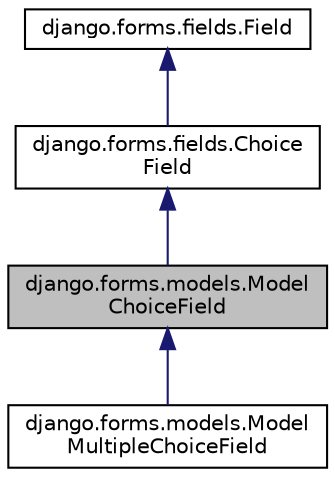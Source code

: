 digraph "django.forms.models.ModelChoiceField"
{
 // LATEX_PDF_SIZE
  edge [fontname="Helvetica",fontsize="10",labelfontname="Helvetica",labelfontsize="10"];
  node [fontname="Helvetica",fontsize="10",shape=record];
  Node1 [label="django.forms.models.Model\lChoiceField",height=0.2,width=0.4,color="black", fillcolor="grey75", style="filled", fontcolor="black",tooltip=" "];
  Node2 -> Node1 [dir="back",color="midnightblue",fontsize="10",style="solid",fontname="Helvetica"];
  Node2 [label="django.forms.fields.Choice\lField",height=0.2,width=0.4,color="black", fillcolor="white", style="filled",URL="$de/d1b/classdjango_1_1forms_1_1fields_1_1_choice_field.html",tooltip=" "];
  Node3 -> Node2 [dir="back",color="midnightblue",fontsize="10",style="solid",fontname="Helvetica"];
  Node3 [label="django.forms.fields.Field",height=0.2,width=0.4,color="black", fillcolor="white", style="filled",URL="$d2/d0d/classdjango_1_1forms_1_1fields_1_1_field.html",tooltip=" "];
  Node1 -> Node4 [dir="back",color="midnightblue",fontsize="10",style="solid",fontname="Helvetica"];
  Node4 [label="django.forms.models.Model\lMultipleChoiceField",height=0.2,width=0.4,color="black", fillcolor="white", style="filled",URL="$d3/d8a/classdjango_1_1forms_1_1models_1_1_model_multiple_choice_field.html",tooltip=" "];
}
